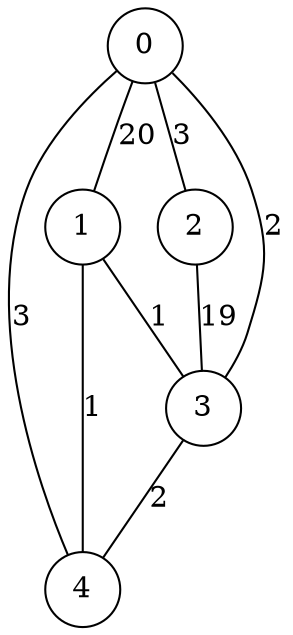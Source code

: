 graph qubit_interaction_graph {
    node [shape=circle];
    0 -- 4 [label=3];
    0 -- 1 [label=20];
    0 -- 2 [label=3];
    0 -- 3 [label=2];
    1 -- 3 [label=1];
    1 -- 4 [label=1];
    2 -- 3 [label=19];
    3 -- 4 [label=2];
}